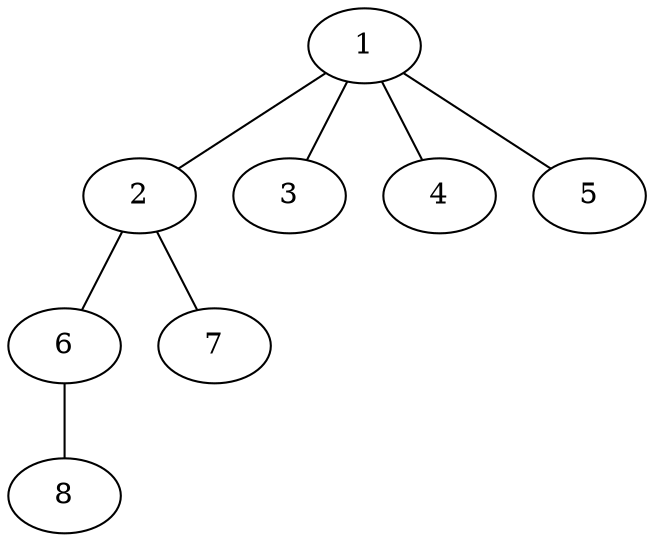 graph molecule_1997 {
	1	 [chem=C];
	2	 [chem=C];
	1 -- 2	 [valence=1];
	3	 [chem=Cl];
	1 -- 3	 [valence=1];
	4	 [chem=Cl];
	1 -- 4	 [valence=1];
	5	 [chem=Cl];
	1 -- 5	 [valence=1];
	6	 [chem=O];
	2 -- 6	 [valence=1];
	7	 [chem=O];
	2 -- 7	 [valence=2];
	8	 [chem=H];
	6 -- 8	 [valence=1];
}
